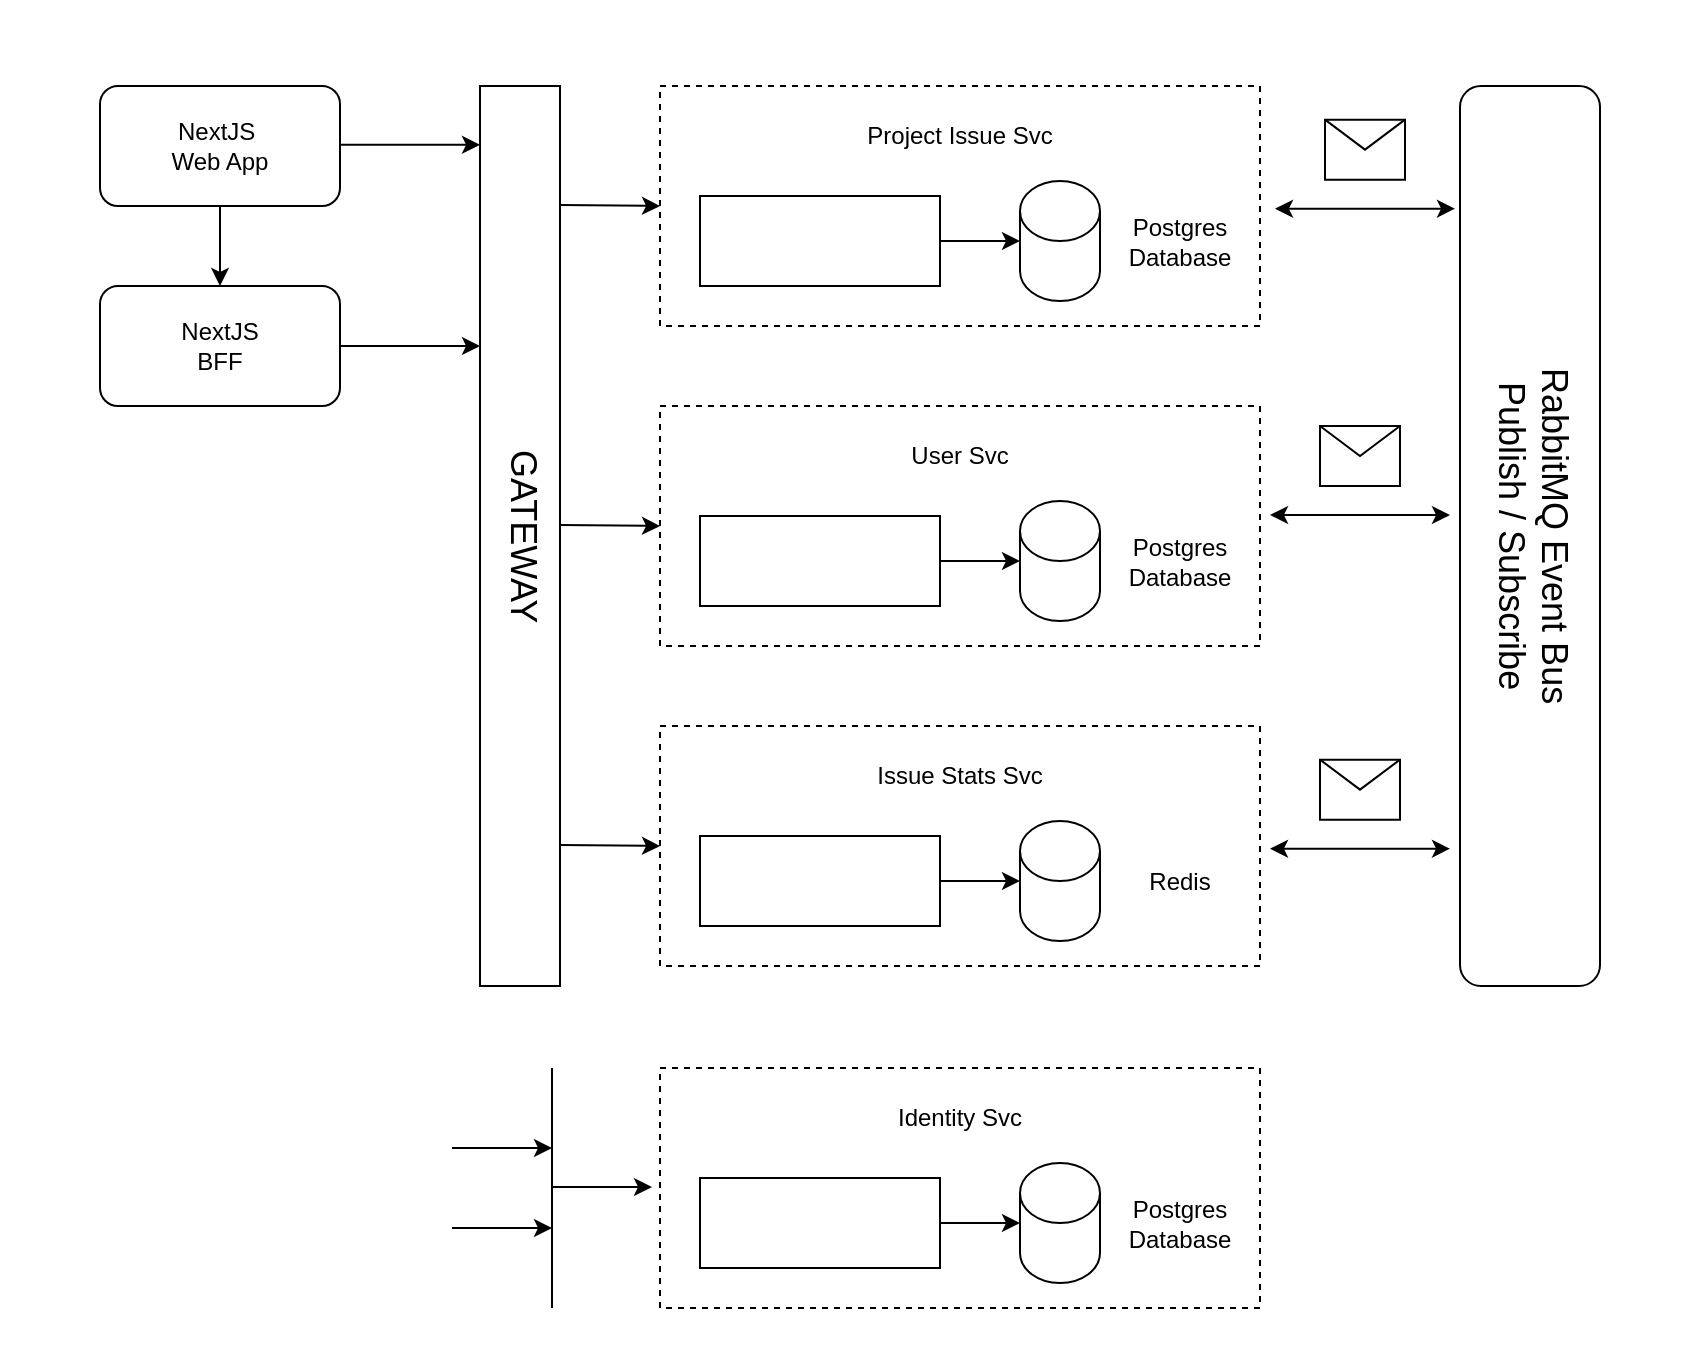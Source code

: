 <mxfile version="26.2.13">
  <diagram name="Page-1" id="ebLIWrAA_KVH8E_r7rtH">
    <mxGraphModel dx="1428" dy="743" grid="1" gridSize="10" guides="1" tooltips="1" connect="1" arrows="1" fold="1" page="1" pageScale="1" pageWidth="850" pageHeight="1100" math="0" shadow="0">
      <root>
        <mxCell id="0" />
        <mxCell id="1" parent="0" />
        <mxCell id="qpnbn5kVtyn3iVc8ol_X-37" value="NextJS&lt;div&gt;BFF&lt;/div&gt;" style="rounded=1;whiteSpace=wrap;html=1;" parent="1" vertex="1">
          <mxGeometry x="50" y="180" width="120" height="60" as="geometry" />
        </mxCell>
        <mxCell id="qpnbn5kVtyn3iVc8ol_X-38" value="&lt;font style=&quot;font-size: 18px;&quot;&gt;GATEWAY&lt;/font&gt;" style="rounded=0;whiteSpace=wrap;html=1;flipV=1;flipH=0;textDirection=vertical-lr;spacing=2;" parent="1" vertex="1">
          <mxGeometry x="240" y="80" width="40" height="450" as="geometry" />
        </mxCell>
        <mxCell id="qpnbn5kVtyn3iVc8ol_X-126" style="edgeStyle=orthogonalEdgeStyle;rounded=0;orthogonalLoop=1;jettySize=auto;html=1;exitX=0.5;exitY=1;exitDx=0;exitDy=0;entryX=0.5;entryY=0;entryDx=0;entryDy=0;" parent="1" source="qpnbn5kVtyn3iVc8ol_X-48" target="qpnbn5kVtyn3iVc8ol_X-37" edge="1">
          <mxGeometry relative="1" as="geometry" />
        </mxCell>
        <mxCell id="qpnbn5kVtyn3iVc8ol_X-48" value="NextJS&amp;nbsp;&lt;div&gt;Web App&lt;/div&gt;" style="rounded=1;whiteSpace=wrap;html=1;" parent="1" vertex="1">
          <mxGeometry x="50" y="80" width="120" height="60" as="geometry" />
        </mxCell>
        <mxCell id="qpnbn5kVtyn3iVc8ol_X-59" value="" style="group" parent="1" vertex="1" connectable="0">
          <mxGeometry x="330" y="80" width="300" height="120" as="geometry" />
        </mxCell>
        <mxCell id="qpnbn5kVtyn3iVc8ol_X-53" value="" style="rounded=0;whiteSpace=wrap;html=1;glass=0;shadow=0;dashed=1;" parent="qpnbn5kVtyn3iVc8ol_X-59" vertex="1">
          <mxGeometry width="300" height="120" as="geometry" />
        </mxCell>
        <mxCell id="qpnbn5kVtyn3iVc8ol_X-54" value="" style="rounded=0;whiteSpace=wrap;html=1;" parent="qpnbn5kVtyn3iVc8ol_X-59" vertex="1">
          <mxGeometry x="20" y="55" width="120" height="45" as="geometry" />
        </mxCell>
        <mxCell id="qpnbn5kVtyn3iVc8ol_X-55" value="" style="shape=cylinder3;whiteSpace=wrap;html=1;boundedLbl=1;backgroundOutline=1;size=15;" parent="qpnbn5kVtyn3iVc8ol_X-59" vertex="1">
          <mxGeometry x="180" y="47.5" width="40" height="60" as="geometry" />
        </mxCell>
        <mxCell id="qpnbn5kVtyn3iVc8ol_X-56" value="Postgres Database" style="text;html=1;align=center;verticalAlign=middle;whiteSpace=wrap;rounded=0;" parent="qpnbn5kVtyn3iVc8ol_X-59" vertex="1">
          <mxGeometry x="230" y="62.5" width="60" height="30" as="geometry" />
        </mxCell>
        <mxCell id="qpnbn5kVtyn3iVc8ol_X-57" style="edgeStyle=orthogonalEdgeStyle;rounded=0;orthogonalLoop=1;jettySize=auto;html=1;exitX=1;exitY=0.5;exitDx=0;exitDy=0;entryX=0;entryY=0.5;entryDx=0;entryDy=0;entryPerimeter=0;" parent="qpnbn5kVtyn3iVc8ol_X-59" source="qpnbn5kVtyn3iVc8ol_X-54" target="qpnbn5kVtyn3iVc8ol_X-55" edge="1">
          <mxGeometry relative="1" as="geometry" />
        </mxCell>
        <mxCell id="qpnbn5kVtyn3iVc8ol_X-58" value="Project Issue Svc" style="text;html=1;align=center;verticalAlign=middle;whiteSpace=wrap;rounded=0;" parent="qpnbn5kVtyn3iVc8ol_X-59" vertex="1">
          <mxGeometry x="90" y="10" width="120" height="30" as="geometry" />
        </mxCell>
        <mxCell id="qpnbn5kVtyn3iVc8ol_X-60" value="" style="group" parent="1" vertex="1" connectable="0">
          <mxGeometry x="330" y="240" width="300" height="120" as="geometry" />
        </mxCell>
        <mxCell id="qpnbn5kVtyn3iVc8ol_X-61" value="" style="rounded=0;whiteSpace=wrap;html=1;glass=0;shadow=0;dashed=1;" parent="qpnbn5kVtyn3iVc8ol_X-60" vertex="1">
          <mxGeometry width="300" height="120" as="geometry" />
        </mxCell>
        <mxCell id="qpnbn5kVtyn3iVc8ol_X-62" value="" style="rounded=0;whiteSpace=wrap;html=1;" parent="qpnbn5kVtyn3iVc8ol_X-60" vertex="1">
          <mxGeometry x="20" y="55" width="120" height="45" as="geometry" />
        </mxCell>
        <mxCell id="qpnbn5kVtyn3iVc8ol_X-63" value="" style="shape=cylinder3;whiteSpace=wrap;html=1;boundedLbl=1;backgroundOutline=1;size=15;" parent="qpnbn5kVtyn3iVc8ol_X-60" vertex="1">
          <mxGeometry x="180" y="47.5" width="40" height="60" as="geometry" />
        </mxCell>
        <mxCell id="qpnbn5kVtyn3iVc8ol_X-64" value="Postgres Database" style="text;html=1;align=center;verticalAlign=middle;whiteSpace=wrap;rounded=0;" parent="qpnbn5kVtyn3iVc8ol_X-60" vertex="1">
          <mxGeometry x="230" y="62.5" width="60" height="30" as="geometry" />
        </mxCell>
        <mxCell id="qpnbn5kVtyn3iVc8ol_X-65" style="edgeStyle=orthogonalEdgeStyle;rounded=0;orthogonalLoop=1;jettySize=auto;html=1;exitX=1;exitY=0.5;exitDx=0;exitDy=0;entryX=0;entryY=0.5;entryDx=0;entryDy=0;entryPerimeter=0;" parent="qpnbn5kVtyn3iVc8ol_X-60" source="qpnbn5kVtyn3iVc8ol_X-62" target="qpnbn5kVtyn3iVc8ol_X-63" edge="1">
          <mxGeometry relative="1" as="geometry" />
        </mxCell>
        <mxCell id="qpnbn5kVtyn3iVc8ol_X-66" value="User Svc" style="text;html=1;align=center;verticalAlign=middle;whiteSpace=wrap;rounded=0;" parent="qpnbn5kVtyn3iVc8ol_X-60" vertex="1">
          <mxGeometry x="90" y="10" width="120" height="30" as="geometry" />
        </mxCell>
        <mxCell id="qpnbn5kVtyn3iVc8ol_X-75" value="" style="group" parent="1" vertex="1" connectable="0">
          <mxGeometry x="330" y="400" width="300" height="120" as="geometry" />
        </mxCell>
        <mxCell id="qpnbn5kVtyn3iVc8ol_X-76" value="" style="rounded=0;whiteSpace=wrap;html=1;glass=0;shadow=0;dashed=1;" parent="qpnbn5kVtyn3iVc8ol_X-75" vertex="1">
          <mxGeometry width="300" height="120" as="geometry" />
        </mxCell>
        <mxCell id="qpnbn5kVtyn3iVc8ol_X-77" value="" style="rounded=0;whiteSpace=wrap;html=1;" parent="qpnbn5kVtyn3iVc8ol_X-75" vertex="1">
          <mxGeometry x="20" y="55" width="120" height="45" as="geometry" />
        </mxCell>
        <mxCell id="qpnbn5kVtyn3iVc8ol_X-78" value="" style="shape=cylinder3;whiteSpace=wrap;html=1;boundedLbl=1;backgroundOutline=1;size=15;" parent="qpnbn5kVtyn3iVc8ol_X-75" vertex="1">
          <mxGeometry x="180" y="47.5" width="40" height="60" as="geometry" />
        </mxCell>
        <mxCell id="qpnbn5kVtyn3iVc8ol_X-79" value="Redis" style="text;html=1;align=center;verticalAlign=middle;whiteSpace=wrap;rounded=0;" parent="qpnbn5kVtyn3iVc8ol_X-75" vertex="1">
          <mxGeometry x="230" y="62.5" width="60" height="30" as="geometry" />
        </mxCell>
        <mxCell id="qpnbn5kVtyn3iVc8ol_X-80" style="edgeStyle=orthogonalEdgeStyle;rounded=0;orthogonalLoop=1;jettySize=auto;html=1;exitX=1;exitY=0.5;exitDx=0;exitDy=0;entryX=0;entryY=0.5;entryDx=0;entryDy=0;entryPerimeter=0;" parent="qpnbn5kVtyn3iVc8ol_X-75" source="qpnbn5kVtyn3iVc8ol_X-77" target="qpnbn5kVtyn3iVc8ol_X-78" edge="1">
          <mxGeometry relative="1" as="geometry" />
        </mxCell>
        <mxCell id="qpnbn5kVtyn3iVc8ol_X-81" value="Issue Stats Svc" style="text;html=1;align=center;verticalAlign=middle;whiteSpace=wrap;rounded=0;" parent="qpnbn5kVtyn3iVc8ol_X-75" vertex="1">
          <mxGeometry x="90" y="10" width="120" height="30" as="geometry" />
        </mxCell>
        <mxCell id="qpnbn5kVtyn3iVc8ol_X-83" value="&lt;span style=&quot;font-size: 18px;&quot;&gt;Publish / Subscribe&lt;/span&gt;&lt;div&gt;&lt;span style=&quot;font-size: 18px;&quot;&gt;RabbitMQ Event Bus&lt;/span&gt;&lt;/div&gt;" style="rounded=1;whiteSpace=wrap;html=1;flipV=1;flipH=0;textDirection=vertical-lr;spacing=2;" parent="1" vertex="1">
          <mxGeometry x="730" y="80" width="70" height="450" as="geometry" />
        </mxCell>
        <mxCell id="qpnbn5kVtyn3iVc8ol_X-90" value="" style="endArrow=classic;html=1;rounded=0;" parent="1" edge="1">
          <mxGeometry width="50" height="50" relative="1" as="geometry">
            <mxPoint x="280" y="139.5" as="sourcePoint" />
            <mxPoint x="330" y="140" as="targetPoint" />
          </mxGeometry>
        </mxCell>
        <mxCell id="qpnbn5kVtyn3iVc8ol_X-91" value="" style="endArrow=classic;html=1;rounded=0;" parent="1" edge="1">
          <mxGeometry width="50" height="50" relative="1" as="geometry">
            <mxPoint x="280" y="299.5" as="sourcePoint" />
            <mxPoint x="330" y="300" as="targetPoint" />
          </mxGeometry>
        </mxCell>
        <mxCell id="qpnbn5kVtyn3iVc8ol_X-92" value="" style="endArrow=classic;html=1;rounded=0;" parent="1" edge="1">
          <mxGeometry width="50" height="50" relative="1" as="geometry">
            <mxPoint x="280" y="459.5" as="sourcePoint" />
            <mxPoint x="330" y="460" as="targetPoint" />
          </mxGeometry>
        </mxCell>
        <mxCell id="qpnbn5kVtyn3iVc8ol_X-96" value="" style="group" parent="1" vertex="1" connectable="0">
          <mxGeometry x="632.5" y="96.82" width="90" height="44.5" as="geometry" />
        </mxCell>
        <mxCell id="qpnbn5kVtyn3iVc8ol_X-94" value="" style="shape=message;html=1;html=1;outlineConnect=0;labelPosition=center;verticalLabelPosition=bottom;align=center;verticalAlign=top;" parent="qpnbn5kVtyn3iVc8ol_X-96" vertex="1">
          <mxGeometry x="30" width="40" height="30" as="geometry" />
        </mxCell>
        <mxCell id="qpnbn5kVtyn3iVc8ol_X-93" value="" style="endArrow=classic;startArrow=classic;html=1;rounded=0;" parent="1" edge="1">
          <mxGeometry width="50" height="50" relative="1" as="geometry">
            <mxPoint x="637.5" y="141.32" as="sourcePoint" />
            <mxPoint x="727.5" y="141.32" as="targetPoint" />
          </mxGeometry>
        </mxCell>
        <mxCell id="qpnbn5kVtyn3iVc8ol_X-103" value="" style="group" parent="1" vertex="1" connectable="0">
          <mxGeometry x="630" y="250" width="90" height="44.5" as="geometry" />
        </mxCell>
        <mxCell id="qpnbn5kVtyn3iVc8ol_X-104" value="" style="shape=message;html=1;html=1;outlineConnect=0;labelPosition=center;verticalLabelPosition=bottom;align=center;verticalAlign=top;" parent="qpnbn5kVtyn3iVc8ol_X-103" vertex="1">
          <mxGeometry x="30" width="40" height="30" as="geometry" />
        </mxCell>
        <mxCell id="qpnbn5kVtyn3iVc8ol_X-105" value="" style="endArrow=classic;startArrow=classic;html=1;rounded=0;" parent="1" edge="1">
          <mxGeometry width="50" height="50" relative="1" as="geometry">
            <mxPoint x="635" y="294.5" as="sourcePoint" />
            <mxPoint x="725" y="294.5" as="targetPoint" />
          </mxGeometry>
        </mxCell>
        <mxCell id="qpnbn5kVtyn3iVc8ol_X-106" value="" style="group" parent="1" vertex="1" connectable="0">
          <mxGeometry x="630" y="416.82" width="90" height="44.5" as="geometry" />
        </mxCell>
        <mxCell id="qpnbn5kVtyn3iVc8ol_X-107" value="" style="shape=message;html=1;html=1;outlineConnect=0;labelPosition=center;verticalLabelPosition=bottom;align=center;verticalAlign=top;" parent="qpnbn5kVtyn3iVc8ol_X-106" vertex="1">
          <mxGeometry x="30" width="40" height="30" as="geometry" />
        </mxCell>
        <mxCell id="qpnbn5kVtyn3iVc8ol_X-108" value="" style="endArrow=classic;startArrow=classic;html=1;rounded=0;" parent="1" edge="1">
          <mxGeometry width="50" height="50" relative="1" as="geometry">
            <mxPoint x="635" y="461.32" as="sourcePoint" />
            <mxPoint x="725" y="461.32" as="targetPoint" />
          </mxGeometry>
        </mxCell>
        <mxCell id="qpnbn5kVtyn3iVc8ol_X-109" value="" style="endArrow=classic;html=1;rounded=0;" parent="1" source="qpnbn5kVtyn3iVc8ol_X-37" edge="1">
          <mxGeometry width="50" height="50" relative="1" as="geometry">
            <mxPoint x="200" y="209.5" as="sourcePoint" />
            <mxPoint x="240" y="210" as="targetPoint" />
          </mxGeometry>
        </mxCell>
        <mxCell id="qpnbn5kVtyn3iVc8ol_X-110" value="" style="group" parent="1" vertex="1" connectable="0">
          <mxGeometry x="330" y="571" width="300" height="120" as="geometry" />
        </mxCell>
        <mxCell id="qpnbn5kVtyn3iVc8ol_X-111" value="" style="rounded=0;whiteSpace=wrap;html=1;glass=0;shadow=0;dashed=1;" parent="qpnbn5kVtyn3iVc8ol_X-110" vertex="1">
          <mxGeometry width="300" height="120" as="geometry" />
        </mxCell>
        <mxCell id="qpnbn5kVtyn3iVc8ol_X-112" value="" style="rounded=0;whiteSpace=wrap;html=1;" parent="qpnbn5kVtyn3iVc8ol_X-110" vertex="1">
          <mxGeometry x="20" y="55" width="120" height="45" as="geometry" />
        </mxCell>
        <mxCell id="qpnbn5kVtyn3iVc8ol_X-113" value="" style="shape=cylinder3;whiteSpace=wrap;html=1;boundedLbl=1;backgroundOutline=1;size=15;" parent="qpnbn5kVtyn3iVc8ol_X-110" vertex="1">
          <mxGeometry x="180" y="47.5" width="40" height="60" as="geometry" />
        </mxCell>
        <mxCell id="qpnbn5kVtyn3iVc8ol_X-114" value="Postgres Database" style="text;html=1;align=center;verticalAlign=middle;whiteSpace=wrap;rounded=0;" parent="qpnbn5kVtyn3iVc8ol_X-110" vertex="1">
          <mxGeometry x="230" y="62.5" width="60" height="30" as="geometry" />
        </mxCell>
        <mxCell id="qpnbn5kVtyn3iVc8ol_X-115" style="edgeStyle=orthogonalEdgeStyle;rounded=0;orthogonalLoop=1;jettySize=auto;html=1;exitX=1;exitY=0.5;exitDx=0;exitDy=0;entryX=0;entryY=0.5;entryDx=0;entryDy=0;entryPerimeter=0;" parent="qpnbn5kVtyn3iVc8ol_X-110" source="qpnbn5kVtyn3iVc8ol_X-112" target="qpnbn5kVtyn3iVc8ol_X-113" edge="1">
          <mxGeometry relative="1" as="geometry" />
        </mxCell>
        <mxCell id="qpnbn5kVtyn3iVc8ol_X-116" value="Identity Svc" style="text;html=1;align=center;verticalAlign=middle;whiteSpace=wrap;rounded=0;" parent="qpnbn5kVtyn3iVc8ol_X-110" vertex="1">
          <mxGeometry x="90" y="10" width="120" height="30" as="geometry" />
        </mxCell>
        <mxCell id="qpnbn5kVtyn3iVc8ol_X-118" value="" style="endArrow=none;html=1;rounded=0;strokeWidth=1;" parent="1" edge="1">
          <mxGeometry width="50" height="50" relative="1" as="geometry">
            <mxPoint x="276" y="691" as="sourcePoint" />
            <mxPoint x="276" y="571" as="targetPoint" />
          </mxGeometry>
        </mxCell>
        <mxCell id="qpnbn5kVtyn3iVc8ol_X-121" value="" style="endArrow=classic;html=1;rounded=0;strokeWidth=1;" parent="1" edge="1">
          <mxGeometry width="50" height="50" relative="1" as="geometry">
            <mxPoint x="276" y="630.5" as="sourcePoint" />
            <mxPoint x="326" y="630.5" as="targetPoint" />
          </mxGeometry>
        </mxCell>
        <mxCell id="qpnbn5kVtyn3iVc8ol_X-124" value="" style="endArrow=classic;html=1;rounded=0;strokeWidth=1;" parent="1" edge="1">
          <mxGeometry width="50" height="50" relative="1" as="geometry">
            <mxPoint x="226" y="611" as="sourcePoint" />
            <mxPoint x="276" y="611" as="targetPoint" />
          </mxGeometry>
        </mxCell>
        <mxCell id="qpnbn5kVtyn3iVc8ol_X-125" value="" style="endArrow=classic;html=1;rounded=0;strokeWidth=1;" parent="1" edge="1">
          <mxGeometry width="50" height="50" relative="1" as="geometry">
            <mxPoint x="226" y="651" as="sourcePoint" />
            <mxPoint x="276" y="651" as="targetPoint" />
          </mxGeometry>
        </mxCell>
        <mxCell id="qpnbn5kVtyn3iVc8ol_X-128" value="" style="endArrow=classic;html=1;rounded=0;" parent="1" edge="1">
          <mxGeometry width="50" height="50" relative="1" as="geometry">
            <mxPoint x="170" y="109.41" as="sourcePoint" />
            <mxPoint x="240" y="109.41" as="targetPoint" />
          </mxGeometry>
        </mxCell>
        <mxCell id="9nlpt1dTnQXzzU3KZe3X-1" value="" style="rounded=0;whiteSpace=wrap;html=1;fillColor=none;strokeColor=none;" vertex="1" parent="1">
          <mxGeometry y="37" width="850" height="683" as="geometry" />
        </mxCell>
      </root>
    </mxGraphModel>
  </diagram>
</mxfile>
